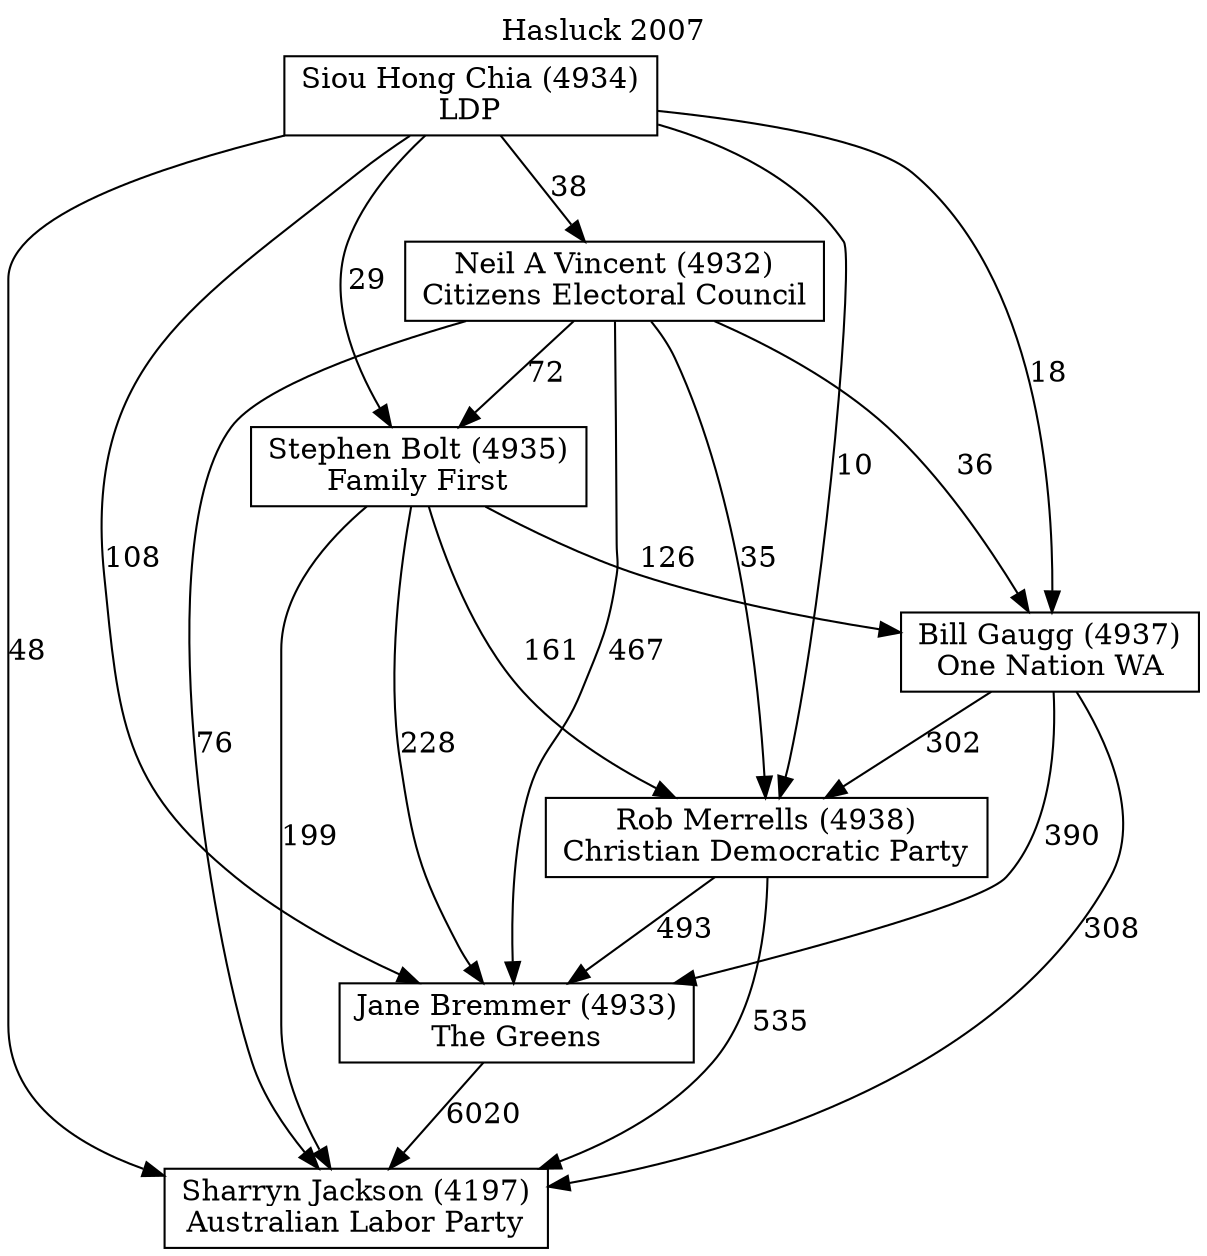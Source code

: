 // House preference flow
digraph "Sharryn Jackson (4197)_Hasluck_2007" {
	graph [label="Hasluck 2007" labelloc=t mclimit=10]
	node [shape=box]
	"Sharryn Jackson (4197)" [label="Sharryn Jackson (4197)
Australian Labor Party"]
	"Jane Bremmer (4933)" [label="Jane Bremmer (4933)
The Greens"]
	"Rob Merrells (4938)" [label="Rob Merrells (4938)
Christian Democratic Party"]
	"Bill Gaugg (4937)" [label="Bill Gaugg (4937)
One Nation WA"]
	"Stephen Bolt (4935)" [label="Stephen Bolt (4935)
Family First"]
	"Neil A Vincent (4932)" [label="Neil A Vincent (4932)
Citizens Electoral Council"]
	"Siou Hong Chia (4934)" [label="Siou Hong Chia (4934)
LDP"]
	"Jane Bremmer (4933)" -> "Sharryn Jackson (4197)" [label=6020]
	"Rob Merrells (4938)" -> "Jane Bremmer (4933)" [label=493]
	"Bill Gaugg (4937)" -> "Rob Merrells (4938)" [label=302]
	"Stephen Bolt (4935)" -> "Bill Gaugg (4937)" [label=126]
	"Neil A Vincent (4932)" -> "Stephen Bolt (4935)" [label=72]
	"Siou Hong Chia (4934)" -> "Neil A Vincent (4932)" [label=38]
	"Rob Merrells (4938)" -> "Sharryn Jackson (4197)" [label=535]
	"Bill Gaugg (4937)" -> "Sharryn Jackson (4197)" [label=308]
	"Stephen Bolt (4935)" -> "Sharryn Jackson (4197)" [label=199]
	"Neil A Vincent (4932)" -> "Sharryn Jackson (4197)" [label=76]
	"Siou Hong Chia (4934)" -> "Sharryn Jackson (4197)" [label=48]
	"Siou Hong Chia (4934)" -> "Stephen Bolt (4935)" [label=29]
	"Neil A Vincent (4932)" -> "Bill Gaugg (4937)" [label=36]
	"Siou Hong Chia (4934)" -> "Bill Gaugg (4937)" [label=18]
	"Stephen Bolt (4935)" -> "Rob Merrells (4938)" [label=161]
	"Neil A Vincent (4932)" -> "Rob Merrells (4938)" [label=35]
	"Siou Hong Chia (4934)" -> "Rob Merrells (4938)" [label=10]
	"Bill Gaugg (4937)" -> "Jane Bremmer (4933)" [label=390]
	"Stephen Bolt (4935)" -> "Jane Bremmer (4933)" [label=228]
	"Neil A Vincent (4932)" -> "Jane Bremmer (4933)" [label=467]
	"Siou Hong Chia (4934)" -> "Jane Bremmer (4933)" [label=108]
}
